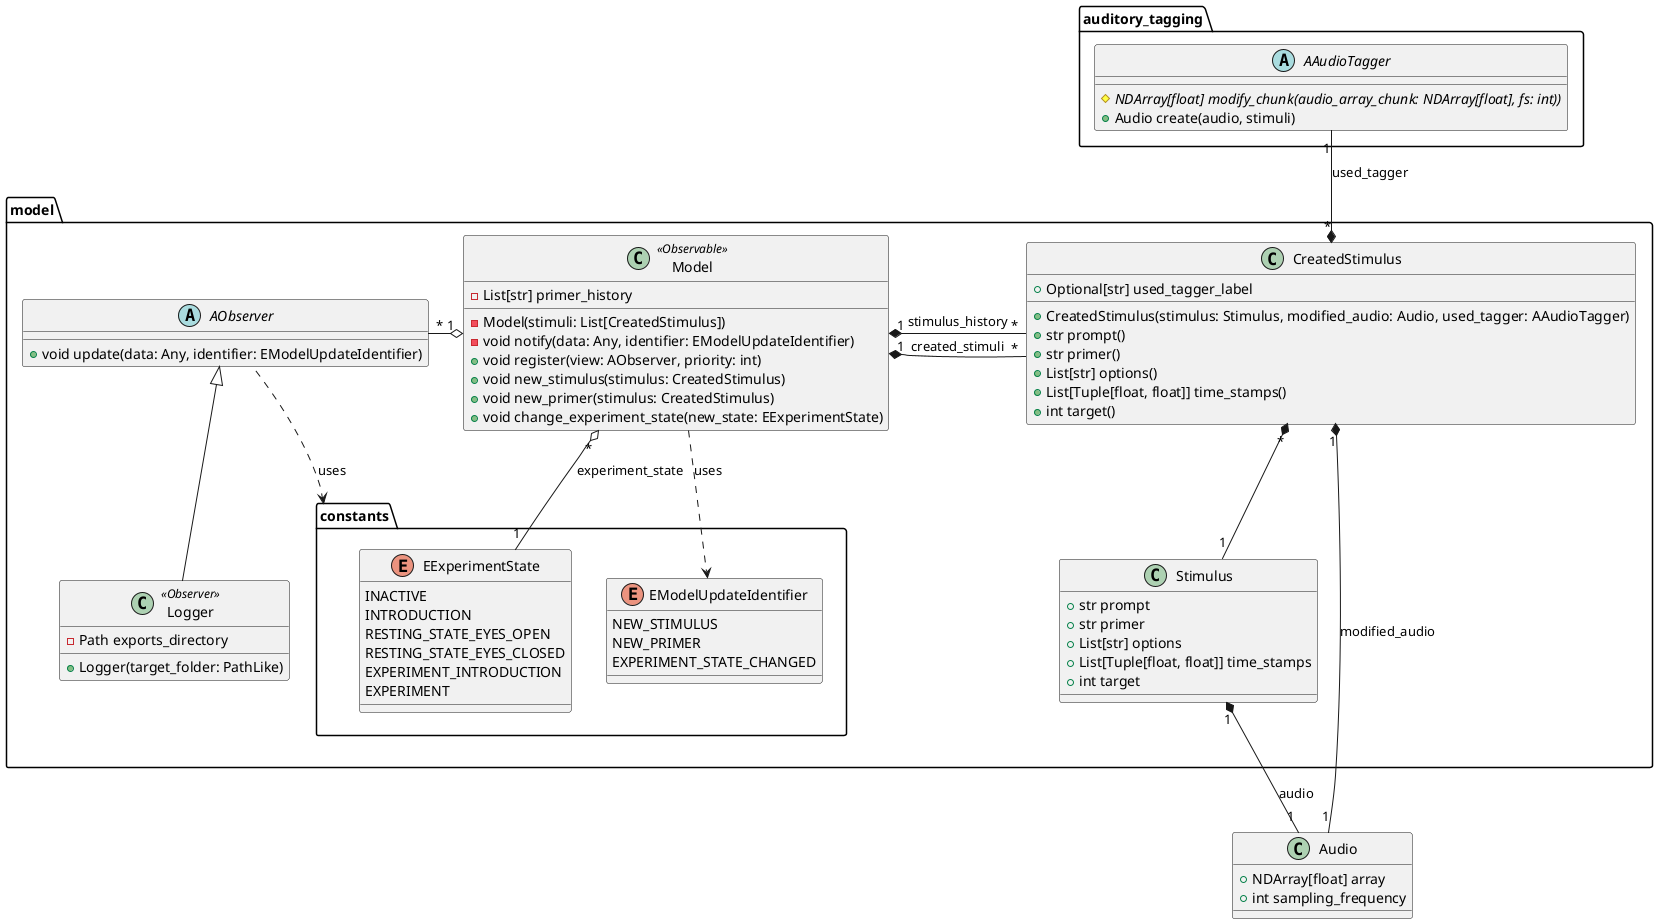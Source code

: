 @startuml

class Audio {
    +NDArray[float] array
    +int sampling_frequency
}

package auditory_tagging {
    abstract class AAudioTagger {
      #NDArray[float] {abstract} modify_chunk(audio_array_chunk: NDArray[float], fs: int))
      +Audio create(audio, stimuli)
    }
}

package model {
    abstract class AObserver {
        +void update(data: Any, identifier: EModelUpdateIdentifier)
    }

    class Model <<Observable>>{
        -List[str] primer_history

        -Model(stimuli: List[CreatedStimulus])
        -void notify(data: Any, identifier: EModelUpdateIdentifier)
        +void register(view: AObserver, priority: int)
        +void new_stimulus(stimulus: CreatedStimulus)
        +void new_primer(stimulus: CreatedStimulus)
        +void change_experiment_state(new_state: EExperimentState)
    }

    class Logger<<Observer>> {
        -Path exports_directory
        +Logger(target_folder: PathLike)
    }
    Logger -u-|> AObserver

    package constants {
        enum EExperimentState {
            INACTIVE
            INTRODUCTION
            RESTING_STATE_EYES_OPEN
            RESTING_STATE_EYES_CLOSED
            EXPERIMENT_INTRODUCTION
            EXPERIMENT
        }

        enum EModelUpdateIdentifier {
            NEW_STIMULUS
            NEW_PRIMER
            EXPERIMENT_STATE_CHANGED
        }
    }

    class Stimulus {
        +str prompt
        +str primer
        +List[str] options
        +List[Tuple[float, float]] time_stamps
        +int target
    }
    Stimulus "1" *-- "1" Audio: audio

    class CreatedStimulus {
        +Optional[str] used_tagger_label

        +CreatedStimulus(stimulus: Stimulus, modified_audio: Audio, used_tagger: AAudioTagger)
        +str prompt()
        +str primer()
        +List[str] options()
        +List[Tuple[float, float]] time_stamps()
        +int target()
    }
    CreatedStimulus "1" *-l- "1" Audio: modified_audio
    CreatedStimulus "*" *-u- "1" AAudioTagger: used_tagger
    CreatedStimulus "*" *-- "1" Stimulus
}

Model "1" *-r- "*" CreatedStimulus: "stimulus_history"
Model "*" o--- "1" EExperimentState: "experiment_state"
Model "1" o-l-- "*" AObserver
Model ..> EModelUpdateIdentifier: "uses"

AObserver .l.> constants: "uses"

Model "1" *-- "*" CreatedStimulus: created_stimuli

@enduml
